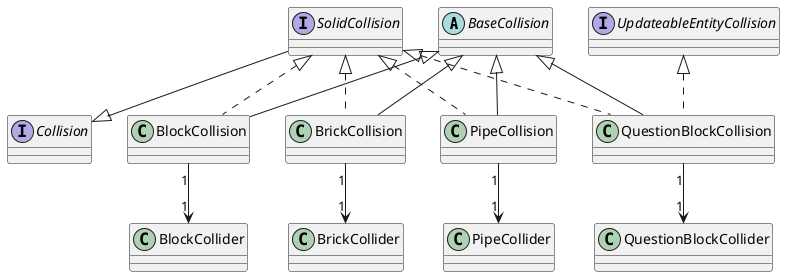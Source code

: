 @startuml Solids

abstract BaseCollision

interface SolidCollision
interface Collision
interface UpdateableEntityCollision

SolidCollision --|> Collision

BlockCollision .u.|> SolidCollision
BlockCollision -u-|> BaseCollision 
BlockCollision "1" --> "1" BlockCollider

BrickCollision .u.|> SolidCollision
BrickCollision -u-|> BaseCollision 
BrickCollision "1" --> "1" BrickCollider

PipeCollision .u.|> SolidCollision
PipeCollision -u-|> BaseCollision 
PipeCollision "1" --> "1" PipeCollider

QuestionBlockCollision .u.|> SolidCollision
QuestionBlockCollision .u.|> UpdateableEntityCollision
QuestionBlockCollision -u-|> BaseCollision 
QuestionBlockCollision "1" --> "1" QuestionBlockCollider

@enduml